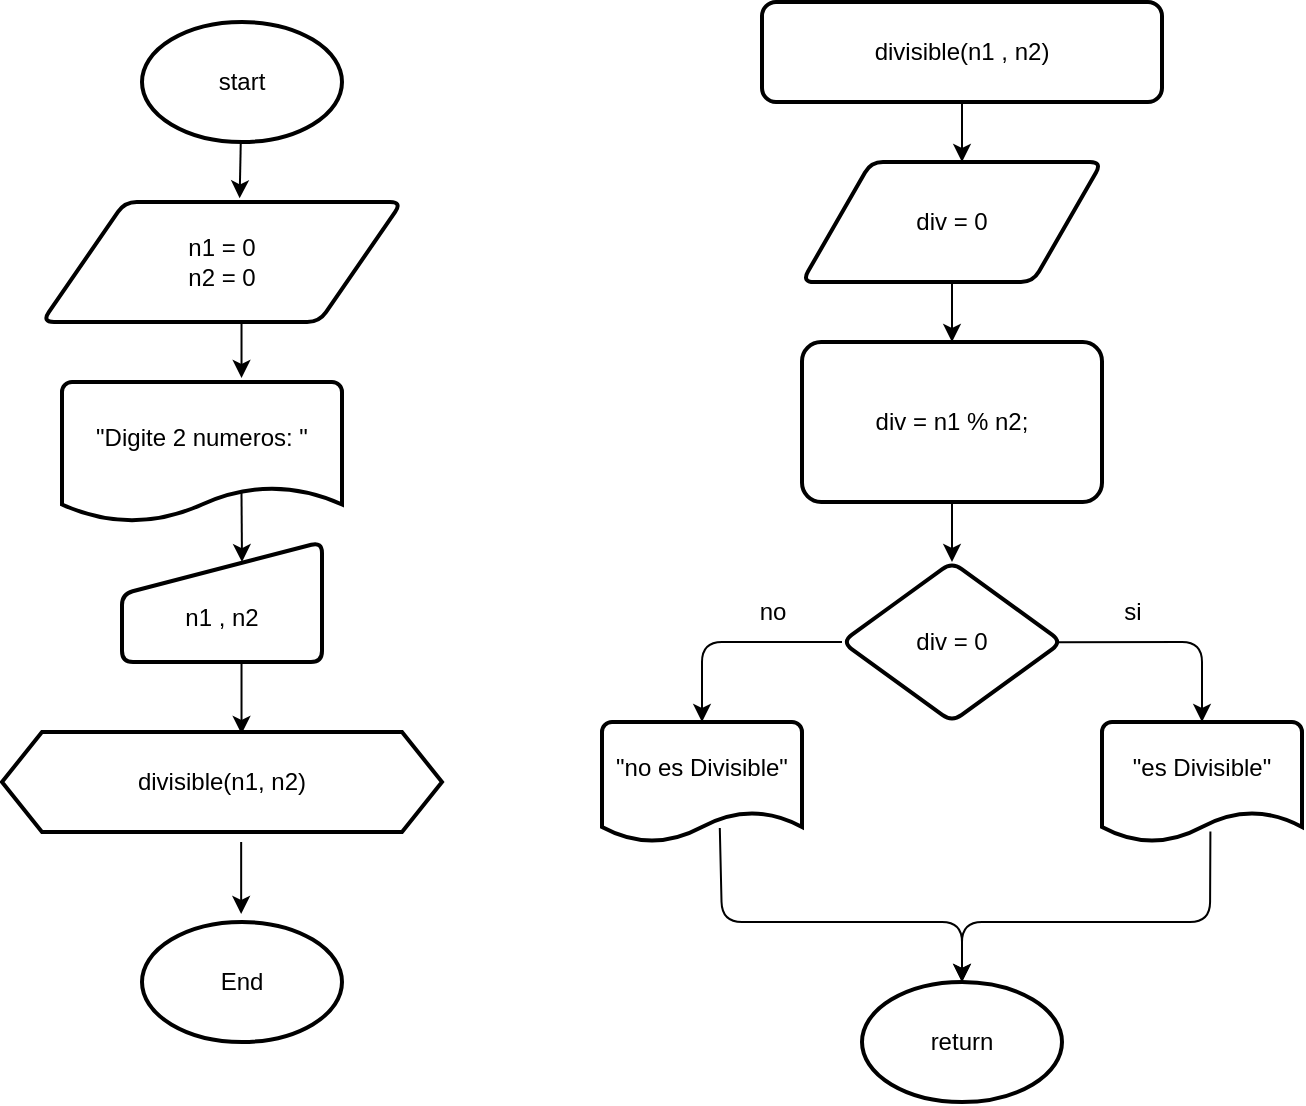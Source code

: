 <mxfile>
    <diagram id="a-Xv33p2qfyz6XmZ1NnQ" name="Page-1">
        <mxGraphModel dx="655" dy="519" grid="1" gridSize="10" guides="1" tooltips="1" connect="1" arrows="1" fold="1" page="1" pageScale="1" pageWidth="850" pageHeight="1100" math="0" shadow="0">
            <root>
                <mxCell id="0"/>
                <mxCell id="1" parent="0"/>
                <mxCell id="2" value="start" style="strokeWidth=2;html=1;shape=mxgraph.flowchart.start_1;whiteSpace=wrap;" vertex="1" parent="1">
                    <mxGeometry x="90" y="30" width="100" height="60" as="geometry"/>
                </mxCell>
                <mxCell id="3" value="n1 = 0&lt;div&gt;n2 = 0&lt;/div&gt;" style="shape=parallelogram;html=1;strokeWidth=2;perimeter=parallelogramPerimeter;whiteSpace=wrap;rounded=1;arcSize=12;size=0.23;" vertex="1" parent="1">
                    <mxGeometry x="40" y="120" width="180" height="60" as="geometry"/>
                </mxCell>
                <mxCell id="5" style="edgeStyle=none;html=1;entryX=0.549;entryY=-0.031;entryDx=0;entryDy=0;entryPerimeter=0;" edge="1" parent="1" source="2" target="3">
                    <mxGeometry relative="1" as="geometry"/>
                </mxCell>
                <mxCell id="9" style="edgeStyle=none;html=1;entryX=0.549;entryY=-0.031;entryDx=0;entryDy=0;entryPerimeter=0;" edge="1" parent="1">
                    <mxGeometry relative="1" as="geometry">
                        <mxPoint x="139.76" y="180" as="sourcePoint"/>
                        <mxPoint x="139.76" y="208" as="targetPoint"/>
                    </mxGeometry>
                </mxCell>
                <mxCell id="10" value="&quot;Digite 2 numeros: &quot;&lt;div&gt;&lt;br&gt;&lt;/div&gt;" style="strokeWidth=2;html=1;shape=mxgraph.flowchart.document2;whiteSpace=wrap;size=0.25;" vertex="1" parent="1">
                    <mxGeometry x="50" y="210" width="140" height="70" as="geometry"/>
                </mxCell>
                <mxCell id="11" value="&lt;div&gt;&lt;br&gt;&lt;/div&gt;&lt;div&gt;n1 , n2&lt;/div&gt;" style="html=1;strokeWidth=2;shape=manualInput;whiteSpace=wrap;rounded=1;size=26;arcSize=11;" vertex="1" parent="1">
                    <mxGeometry x="80" y="290" width="100" height="60" as="geometry"/>
                </mxCell>
                <mxCell id="13" style="edgeStyle=none;html=1;entryX=0.6;entryY=0.167;entryDx=0;entryDy=0;entryPerimeter=0;exitX=0.641;exitY=0.777;exitDx=0;exitDy=0;exitPerimeter=0;" edge="1" parent="1" source="10" target="11">
                    <mxGeometry relative="1" as="geometry">
                        <mxPoint x="139.8" y="270" as="sourcePoint"/>
                        <mxPoint x="139.8" y="298" as="targetPoint"/>
                    </mxGeometry>
                </mxCell>
                <mxCell id="14" value="divisible(n1 , n2)" style="rounded=1;whiteSpace=wrap;html=1;absoluteArcSize=1;arcSize=14;strokeWidth=2;" vertex="1" parent="1">
                    <mxGeometry x="400" y="20" width="200" height="50" as="geometry"/>
                </mxCell>
                <mxCell id="18" value="" style="edgeStyle=none;html=1;" edge="1" parent="1" source="15" target="17">
                    <mxGeometry relative="1" as="geometry"/>
                </mxCell>
                <mxCell id="15" value="div = 0" style="shape=parallelogram;html=1;strokeWidth=2;perimeter=parallelogramPerimeter;whiteSpace=wrap;rounded=1;arcSize=12;size=0.23;" vertex="1" parent="1">
                    <mxGeometry x="420" y="100" width="150" height="60" as="geometry"/>
                </mxCell>
                <mxCell id="16" style="edgeStyle=none;html=1;" edge="1" parent="1" source="14">
                    <mxGeometry relative="1" as="geometry">
                        <mxPoint x="500" y="100" as="targetPoint"/>
                    </mxGeometry>
                </mxCell>
                <mxCell id="20" value="" style="edgeStyle=none;html=1;" edge="1" parent="1" source="17" target="19">
                    <mxGeometry relative="1" as="geometry"/>
                </mxCell>
                <mxCell id="17" value="div = n1 % n2;" style="whiteSpace=wrap;html=1;strokeWidth=2;rounded=1;arcSize=12;" vertex="1" parent="1">
                    <mxGeometry x="420" y="190" width="150" height="80" as="geometry"/>
                </mxCell>
                <mxCell id="19" value="div = 0" style="rhombus;whiteSpace=wrap;html=1;strokeWidth=2;rounded=1;arcSize=12;" vertex="1" parent="1">
                    <mxGeometry x="440" y="300" width="110" height="80" as="geometry"/>
                </mxCell>
                <mxCell id="21" value="&quot;es Divisible&quot;&lt;div&gt;&lt;br&gt;&lt;/div&gt;" style="strokeWidth=2;html=1;shape=mxgraph.flowchart.document2;whiteSpace=wrap;size=0.25;" vertex="1" parent="1">
                    <mxGeometry x="570" y="380" width="100" height="60" as="geometry"/>
                </mxCell>
                <mxCell id="22" value="&quot;no es Divisible&quot;&lt;div&gt;&lt;br&gt;&lt;/div&gt;" style="strokeWidth=2;html=1;shape=mxgraph.flowchart.document2;whiteSpace=wrap;size=0.25;" vertex="1" parent="1">
                    <mxGeometry x="320" y="380" width="100" height="60" as="geometry"/>
                </mxCell>
                <mxCell id="23" style="edgeStyle=none;html=1;entryX=0.5;entryY=0;entryDx=0;entryDy=0;entryPerimeter=0;" edge="1" parent="1" source="19" target="22">
                    <mxGeometry relative="1" as="geometry">
                        <Array as="points">
                            <mxPoint x="370" y="340"/>
                        </Array>
                    </mxGeometry>
                </mxCell>
                <mxCell id="24" style="edgeStyle=none;html=1;entryX=0.5;entryY=0;entryDx=0;entryDy=0;entryPerimeter=0;exitX=0.977;exitY=0.501;exitDx=0;exitDy=0;exitPerimeter=0;" edge="1" parent="1" source="19" target="21">
                    <mxGeometry relative="1" as="geometry">
                        <Array as="points">
                            <mxPoint x="620" y="340"/>
                        </Array>
                    </mxGeometry>
                </mxCell>
                <mxCell id="26" value="si" style="text;html=1;align=center;verticalAlign=middle;resizable=0;points=[];autosize=1;strokeColor=none;fillColor=none;" vertex="1" parent="1">
                    <mxGeometry x="570" y="310" width="30" height="30" as="geometry"/>
                </mxCell>
                <mxCell id="27" value="no" style="text;html=1;align=center;verticalAlign=middle;resizable=0;points=[];autosize=1;strokeColor=none;fillColor=none;" vertex="1" parent="1">
                    <mxGeometry x="385" y="310" width="40" height="30" as="geometry"/>
                </mxCell>
                <mxCell id="28" value="return" style="strokeWidth=2;html=1;shape=mxgraph.flowchart.start_1;whiteSpace=wrap;" vertex="1" parent="1">
                    <mxGeometry x="450" y="510" width="100" height="60" as="geometry"/>
                </mxCell>
                <mxCell id="30" style="edgeStyle=none;html=1;entryX=0.5;entryY=0;entryDx=0;entryDy=0;entryPerimeter=0;exitX=0.589;exitY=0.883;exitDx=0;exitDy=0;exitPerimeter=0;" edge="1" parent="1" source="22" target="28">
                    <mxGeometry relative="1" as="geometry">
                        <Array as="points">
                            <mxPoint x="380" y="480"/>
                            <mxPoint x="500" y="480"/>
                        </Array>
                    </mxGeometry>
                </mxCell>
                <mxCell id="31" style="edgeStyle=none;html=1;entryX=0.5;entryY=0;entryDx=0;entryDy=0;entryPerimeter=0;exitX=0.542;exitY=0.912;exitDx=0;exitDy=0;exitPerimeter=0;" edge="1" parent="1" source="21" target="28">
                    <mxGeometry relative="1" as="geometry">
                        <Array as="points">
                            <mxPoint x="624" y="480"/>
                            <mxPoint x="500" y="480"/>
                        </Array>
                    </mxGeometry>
                </mxCell>
                <mxCell id="32" value="divisible(n1, n2)" style="shape=hexagon;perimeter=hexagonPerimeter2;whiteSpace=wrap;html=1;fixedSize=1;strokeWidth=2;" vertex="1" parent="1">
                    <mxGeometry x="20" y="385" width="220" height="50" as="geometry"/>
                </mxCell>
                <mxCell id="33" style="edgeStyle=none;html=1;entryX=0.6;entryY=0.167;entryDx=0;entryDy=0;entryPerimeter=0;exitX=0.641;exitY=0.777;exitDx=0;exitDy=0;exitPerimeter=0;" edge="1" parent="1">
                    <mxGeometry relative="1" as="geometry">
                        <mxPoint x="139.76" y="350" as="sourcePoint"/>
                        <mxPoint x="139.76" y="386" as="targetPoint"/>
                    </mxGeometry>
                </mxCell>
                <mxCell id="36" value="End" style="strokeWidth=2;html=1;shape=mxgraph.flowchart.start_1;whiteSpace=wrap;" vertex="1" parent="1">
                    <mxGeometry x="90" y="480" width="100" height="60" as="geometry"/>
                </mxCell>
                <mxCell id="37" style="edgeStyle=none;html=1;entryX=0.6;entryY=0.167;entryDx=0;entryDy=0;entryPerimeter=0;exitX=0.641;exitY=0.777;exitDx=0;exitDy=0;exitPerimeter=0;" edge="1" parent="1">
                    <mxGeometry relative="1" as="geometry">
                        <mxPoint x="139.58" y="440" as="sourcePoint"/>
                        <mxPoint x="139.58" y="476" as="targetPoint"/>
                    </mxGeometry>
                </mxCell>
            </root>
        </mxGraphModel>
    </diagram>
</mxfile>